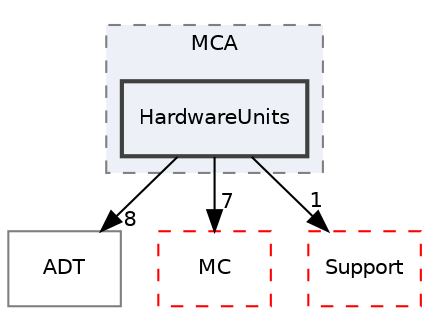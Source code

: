 digraph "include/llvm/MCA/HardwareUnits"
{
 // LATEX_PDF_SIZE
  bgcolor="transparent";
  edge [fontname="Helvetica",fontsize="10",labelfontname="Helvetica",labelfontsize="10"];
  node [fontname="Helvetica",fontsize="10",shape="box"];
  compound=true
  subgraph clusterdir_e10184ddeeb4432dba6c949335d8ab8d {
    graph [ bgcolor="#edf0f7", pencolor="grey50", style="filled,dashed,", label="MCA", fontname="Helvetica", fontsize="10", URL="dir_e10184ddeeb4432dba6c949335d8ab8d.html"]
  dir_6174df76bdd178a8864b056604028b30 [label="HardwareUnits", style="filled,bold,", fillcolor="#edf0f7", color="grey25", URL="dir_6174df76bdd178a8864b056604028b30.html"];
  }
  dir_32453792af2ba70c54e3ccae3a790d1b [label="ADT", style="", fillcolor="#edf0f7", color="grey50", URL="dir_32453792af2ba70c54e3ccae3a790d1b.html"];
  dir_3c463fb0a03f5ca9e2abd53334bc8356 [label="MC", style="dashed,", fillcolor="#edf0f7", color="red", URL="dir_3c463fb0a03f5ca9e2abd53334bc8356.html"];
  dir_ae1e398ac700924fa434b51c248a5531 [label="Support", style="dashed,", fillcolor="#edf0f7", color="red", URL="dir_ae1e398ac700924fa434b51c248a5531.html"];
  dir_6174df76bdd178a8864b056604028b30->dir_32453792af2ba70c54e3ccae3a790d1b [headlabel="8", labeldistance=1.5 headhref="dir_000078_000001.html"];
  dir_6174df76bdd178a8864b056604028b30->dir_3c463fb0a03f5ca9e2abd53334bc8356 [headlabel="7", labeldistance=1.5 headhref="dir_000078_000114.html"];
  dir_6174df76bdd178a8864b056604028b30->dir_ae1e398ac700924fa434b51c248a5531 [headlabel="1", labeldistance=1.5 headhref="dir_000078_000182.html"];
}

